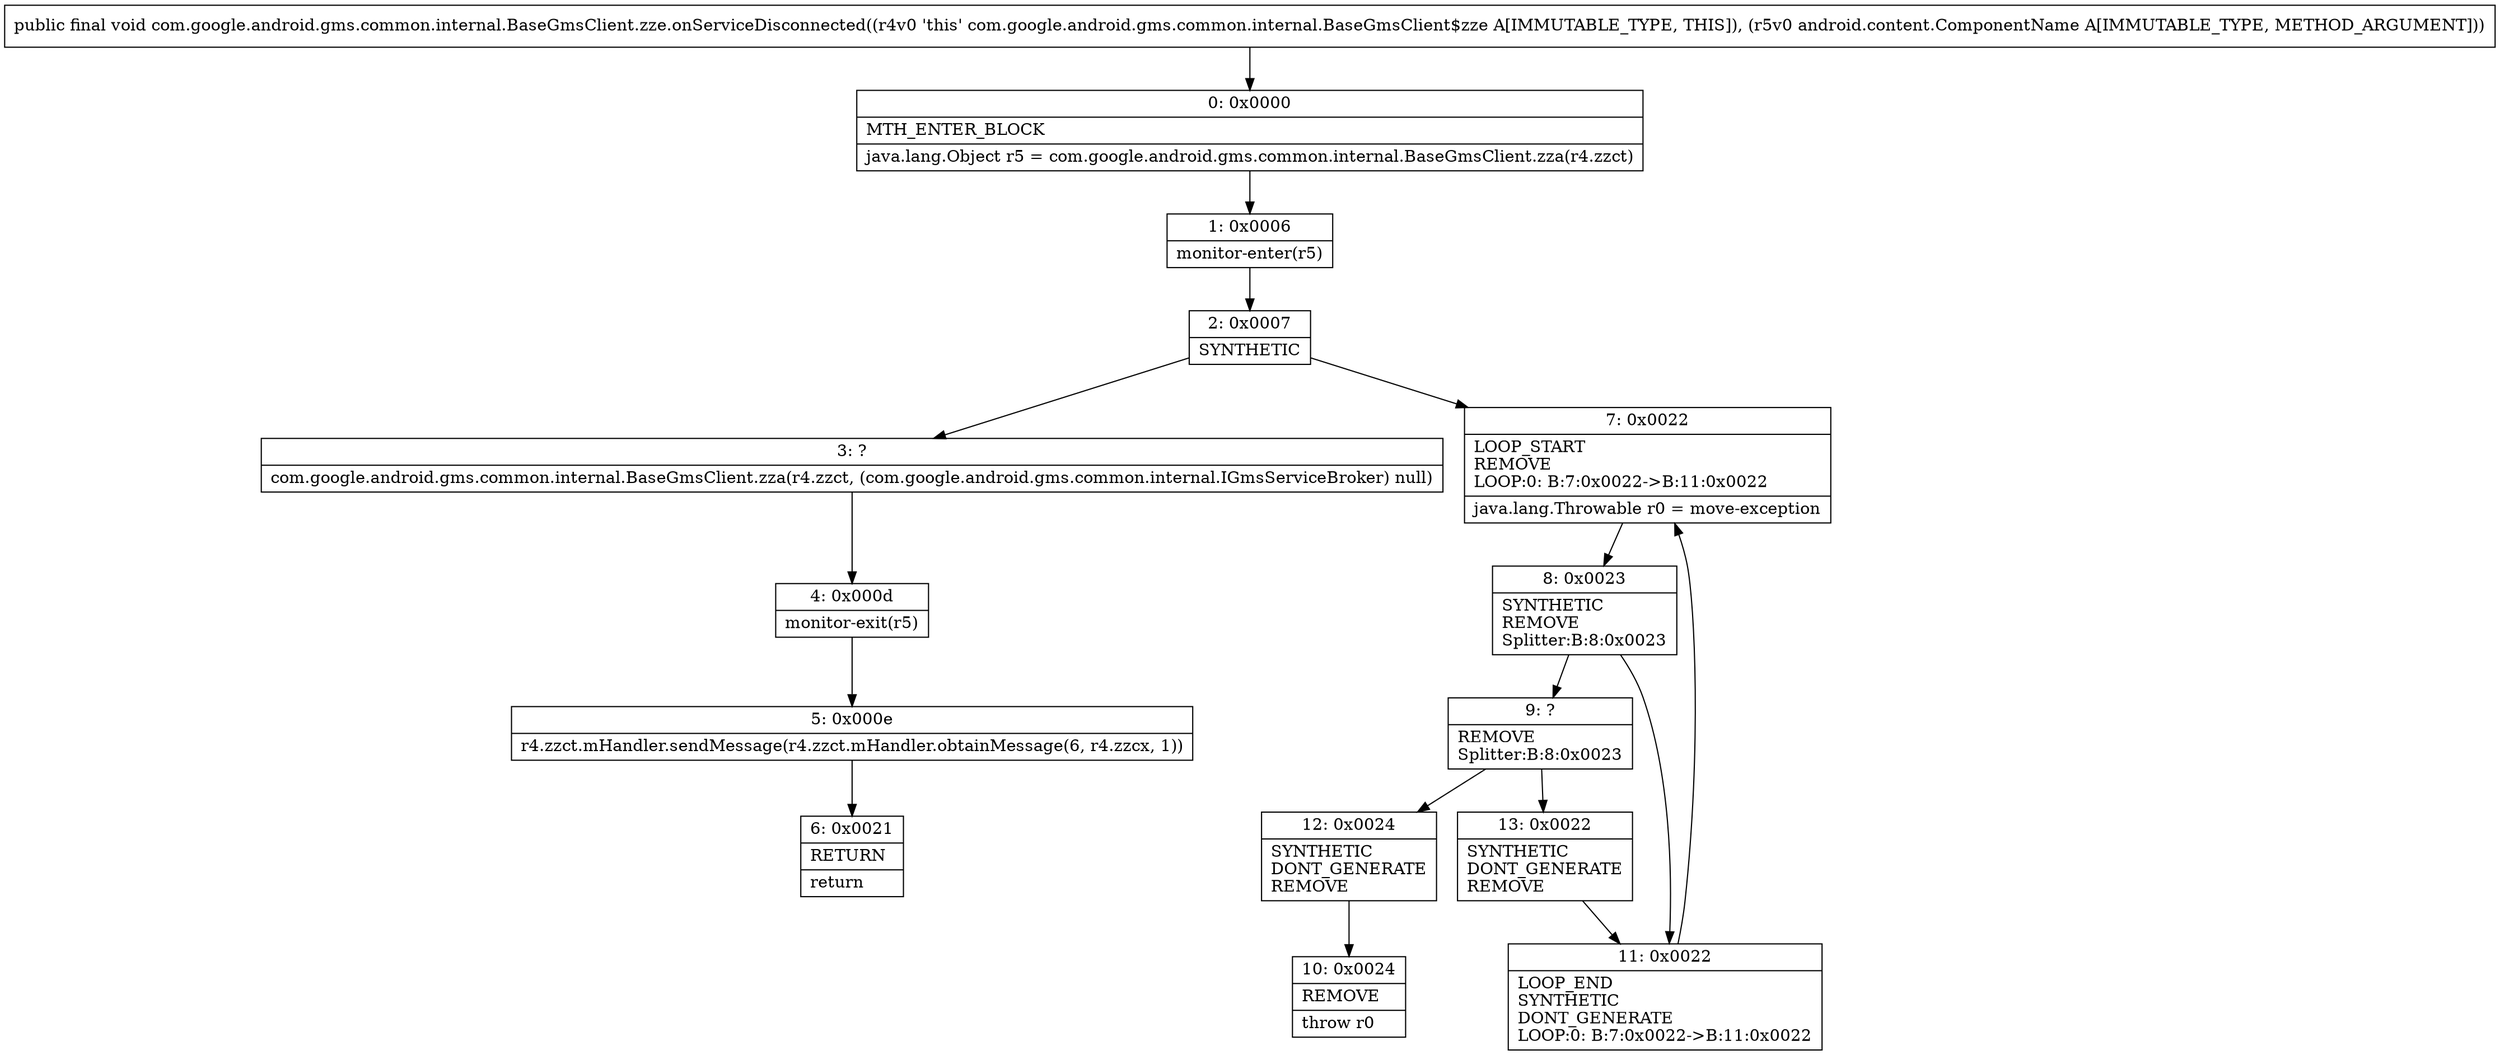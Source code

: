 digraph "CFG forcom.google.android.gms.common.internal.BaseGmsClient.zze.onServiceDisconnected(Landroid\/content\/ComponentName;)V" {
Node_0 [shape=record,label="{0\:\ 0x0000|MTH_ENTER_BLOCK\l|java.lang.Object r5 = com.google.android.gms.common.internal.BaseGmsClient.zza(r4.zzct)\l}"];
Node_1 [shape=record,label="{1\:\ 0x0006|monitor\-enter(r5)\l}"];
Node_2 [shape=record,label="{2\:\ 0x0007|SYNTHETIC\l}"];
Node_3 [shape=record,label="{3\:\ ?|com.google.android.gms.common.internal.BaseGmsClient.zza(r4.zzct, (com.google.android.gms.common.internal.IGmsServiceBroker) null)\l}"];
Node_4 [shape=record,label="{4\:\ 0x000d|monitor\-exit(r5)\l}"];
Node_5 [shape=record,label="{5\:\ 0x000e|r4.zzct.mHandler.sendMessage(r4.zzct.mHandler.obtainMessage(6, r4.zzcx, 1))\l}"];
Node_6 [shape=record,label="{6\:\ 0x0021|RETURN\l|return\l}"];
Node_7 [shape=record,label="{7\:\ 0x0022|LOOP_START\lREMOVE\lLOOP:0: B:7:0x0022\-\>B:11:0x0022\l|java.lang.Throwable r0 = move\-exception\l}"];
Node_8 [shape=record,label="{8\:\ 0x0023|SYNTHETIC\lREMOVE\lSplitter:B:8:0x0023\l}"];
Node_9 [shape=record,label="{9\:\ ?|REMOVE\lSplitter:B:8:0x0023\l}"];
Node_10 [shape=record,label="{10\:\ 0x0024|REMOVE\l|throw r0\l}"];
Node_11 [shape=record,label="{11\:\ 0x0022|LOOP_END\lSYNTHETIC\lDONT_GENERATE\lLOOP:0: B:7:0x0022\-\>B:11:0x0022\l}"];
Node_12 [shape=record,label="{12\:\ 0x0024|SYNTHETIC\lDONT_GENERATE\lREMOVE\l}"];
Node_13 [shape=record,label="{13\:\ 0x0022|SYNTHETIC\lDONT_GENERATE\lREMOVE\l}"];
MethodNode[shape=record,label="{public final void com.google.android.gms.common.internal.BaseGmsClient.zze.onServiceDisconnected((r4v0 'this' com.google.android.gms.common.internal.BaseGmsClient$zze A[IMMUTABLE_TYPE, THIS]), (r5v0 android.content.ComponentName A[IMMUTABLE_TYPE, METHOD_ARGUMENT])) }"];
MethodNode -> Node_0;
Node_0 -> Node_1;
Node_1 -> Node_2;
Node_2 -> Node_3;
Node_2 -> Node_7;
Node_3 -> Node_4;
Node_4 -> Node_5;
Node_5 -> Node_6;
Node_7 -> Node_8;
Node_8 -> Node_9;
Node_8 -> Node_11;
Node_9 -> Node_12;
Node_9 -> Node_13;
Node_11 -> Node_7;
Node_12 -> Node_10;
Node_13 -> Node_11;
}

